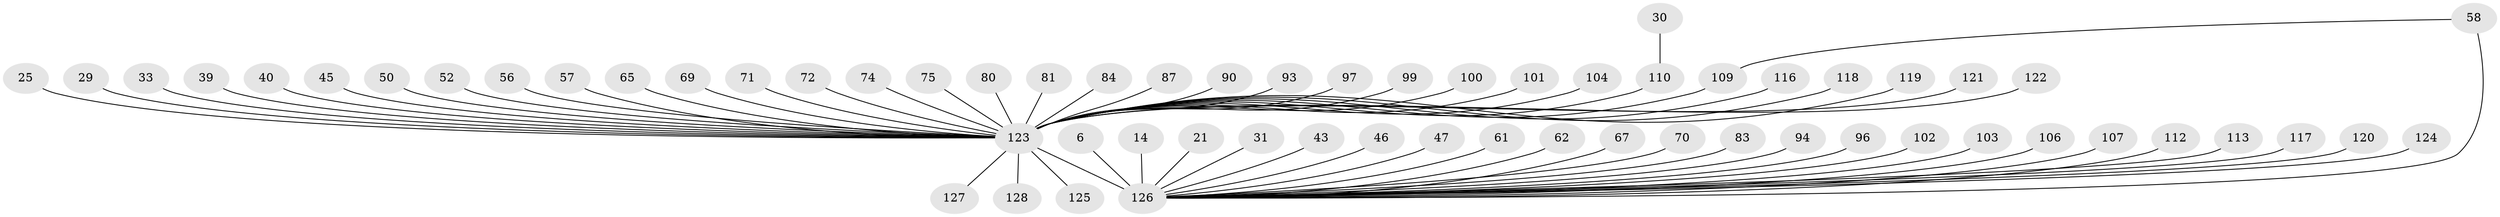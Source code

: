 // original degree distribution, {22: 0.0078125, 8: 0.015625, 4: 0.046875, 20: 0.015625, 2: 0.265625, 1: 0.4921875, 3: 0.109375, 6: 0.0234375, 17: 0.0078125, 13: 0.0078125, 5: 0.0078125}
// Generated by graph-tools (version 1.1) at 2025/48/03/09/25 04:48:42]
// undirected, 64 vertices, 64 edges
graph export_dot {
graph [start="1"]
  node [color=gray90,style=filled];
  6;
  14;
  21;
  25;
  29;
  30;
  31;
  33;
  39;
  40;
  43;
  45;
  46;
  47;
  50;
  52;
  56;
  57 [super="+27"];
  58 [super="+22"];
  61 [super="+59"];
  62;
  65;
  67;
  69;
  70;
  71;
  72 [super="+32"];
  74;
  75;
  80;
  81;
  83;
  84;
  87;
  90;
  93;
  94;
  96;
  97 [super="+79"];
  99 [super="+44"];
  100;
  101 [super="+37"];
  102;
  103;
  104;
  106;
  107;
  109 [super="+48+82"];
  110 [super="+35"];
  112 [super="+60"];
  113;
  116;
  117 [super="+18"];
  118;
  119;
  120 [super="+78"];
  121;
  122 [super="+88"];
  123 [super="+85+95+114+73+108+7+11+20+23+24"];
  124;
  125;
  126 [super="+53+77+9+92+105+115"];
  127;
  128 [super="+111+3"];
  6 -- 126;
  14 -- 126;
  21 -- 126;
  25 -- 123 [weight=2];
  29 -- 123;
  30 -- 110;
  31 -- 126;
  33 -- 123;
  39 -- 123 [weight=2];
  40 -- 123;
  43 -- 126;
  45 -- 123;
  46 -- 126;
  47 -- 126;
  50 -- 123;
  52 -- 123;
  56 -- 123;
  57 -- 123;
  58 -- 126 [weight=2];
  58 -- 109;
  61 -- 126;
  62 -- 126;
  65 -- 123;
  67 -- 126;
  69 -- 123;
  70 -- 126;
  71 -- 123;
  72 -- 123;
  74 -- 123;
  75 -- 123;
  80 -- 123;
  81 -- 123;
  83 -- 126;
  84 -- 123;
  87 -- 123;
  90 -- 123;
  93 -- 123;
  94 -- 126;
  96 -- 126;
  97 -- 123;
  99 -- 123;
  100 -- 123;
  101 -- 123;
  102 -- 126;
  103 -- 126;
  104 -- 123;
  106 -- 126;
  107 -- 126;
  109 -- 123 [weight=2];
  110 -- 123 [weight=3];
  112 -- 126;
  113 -- 126;
  116 -- 123;
  117 -- 126;
  118 -- 123;
  119 -- 123;
  120 -- 126;
  121 -- 123;
  122 -- 123;
  123 -- 126 [weight=25];
  123 -- 128 [weight=4];
  123 -- 125;
  123 -- 127;
  124 -- 126;
}
